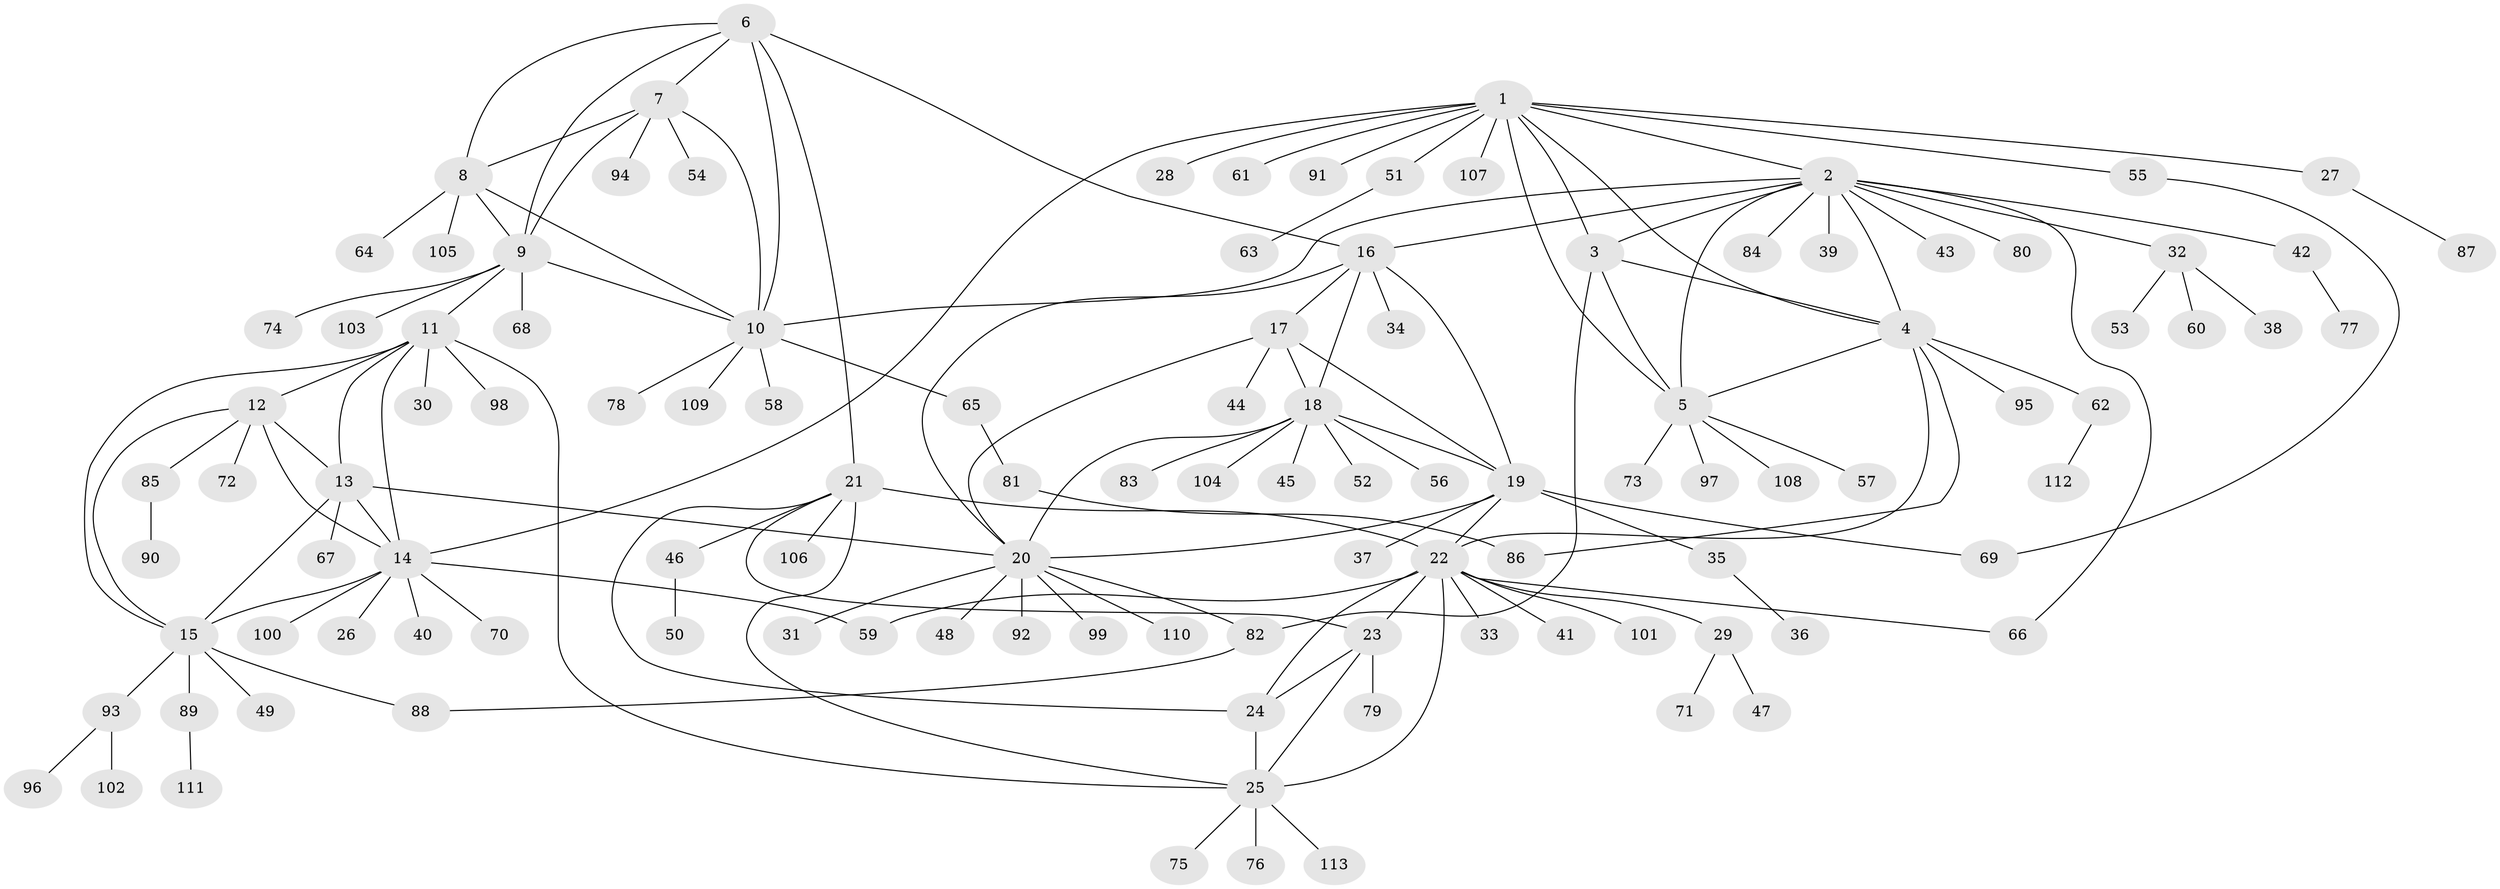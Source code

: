 // coarse degree distribution, {10: 0.033707865168539325, 14: 0.011235955056179775, 8: 0.033707865168539325, 7: 0.033707865168539325, 4: 0.033707865168539325, 6: 0.033707865168539325, 12: 0.011235955056179775, 9: 0.011235955056179775, 1: 0.6853932584269663, 2: 0.10112359550561797, 3: 0.011235955056179775}
// Generated by graph-tools (version 1.1) at 2025/52/02/27/25 19:52:21]
// undirected, 113 vertices, 154 edges
graph export_dot {
graph [start="1"]
  node [color=gray90,style=filled];
  1;
  2;
  3;
  4;
  5;
  6;
  7;
  8;
  9;
  10;
  11;
  12;
  13;
  14;
  15;
  16;
  17;
  18;
  19;
  20;
  21;
  22;
  23;
  24;
  25;
  26;
  27;
  28;
  29;
  30;
  31;
  32;
  33;
  34;
  35;
  36;
  37;
  38;
  39;
  40;
  41;
  42;
  43;
  44;
  45;
  46;
  47;
  48;
  49;
  50;
  51;
  52;
  53;
  54;
  55;
  56;
  57;
  58;
  59;
  60;
  61;
  62;
  63;
  64;
  65;
  66;
  67;
  68;
  69;
  70;
  71;
  72;
  73;
  74;
  75;
  76;
  77;
  78;
  79;
  80;
  81;
  82;
  83;
  84;
  85;
  86;
  87;
  88;
  89;
  90;
  91;
  92;
  93;
  94;
  95;
  96;
  97;
  98;
  99;
  100;
  101;
  102;
  103;
  104;
  105;
  106;
  107;
  108;
  109;
  110;
  111;
  112;
  113;
  1 -- 2;
  1 -- 3;
  1 -- 4;
  1 -- 5;
  1 -- 14;
  1 -- 27;
  1 -- 28;
  1 -- 51;
  1 -- 55;
  1 -- 61;
  1 -- 91;
  1 -- 107;
  2 -- 3;
  2 -- 4;
  2 -- 5;
  2 -- 10;
  2 -- 16;
  2 -- 32;
  2 -- 39;
  2 -- 42;
  2 -- 43;
  2 -- 66;
  2 -- 80;
  2 -- 84;
  3 -- 4;
  3 -- 5;
  3 -- 82;
  4 -- 5;
  4 -- 22;
  4 -- 62;
  4 -- 86;
  4 -- 95;
  5 -- 57;
  5 -- 73;
  5 -- 97;
  5 -- 108;
  6 -- 7;
  6 -- 8;
  6 -- 9;
  6 -- 10;
  6 -- 16;
  6 -- 21;
  7 -- 8;
  7 -- 9;
  7 -- 10;
  7 -- 54;
  7 -- 94;
  8 -- 9;
  8 -- 10;
  8 -- 64;
  8 -- 105;
  9 -- 10;
  9 -- 11;
  9 -- 68;
  9 -- 74;
  9 -- 103;
  10 -- 58;
  10 -- 65;
  10 -- 78;
  10 -- 109;
  11 -- 12;
  11 -- 13;
  11 -- 14;
  11 -- 15;
  11 -- 25;
  11 -- 30;
  11 -- 98;
  12 -- 13;
  12 -- 14;
  12 -- 15;
  12 -- 72;
  12 -- 85;
  13 -- 14;
  13 -- 15;
  13 -- 20;
  13 -- 67;
  14 -- 15;
  14 -- 26;
  14 -- 40;
  14 -- 59;
  14 -- 70;
  14 -- 100;
  15 -- 49;
  15 -- 88;
  15 -- 89;
  15 -- 93;
  16 -- 17;
  16 -- 18;
  16 -- 19;
  16 -- 20;
  16 -- 34;
  17 -- 18;
  17 -- 19;
  17 -- 20;
  17 -- 44;
  18 -- 19;
  18 -- 20;
  18 -- 45;
  18 -- 52;
  18 -- 56;
  18 -- 83;
  18 -- 104;
  19 -- 20;
  19 -- 22;
  19 -- 35;
  19 -- 37;
  19 -- 69;
  20 -- 31;
  20 -- 48;
  20 -- 82;
  20 -- 92;
  20 -- 99;
  20 -- 110;
  21 -- 22;
  21 -- 23;
  21 -- 24;
  21 -- 25;
  21 -- 46;
  21 -- 106;
  22 -- 23;
  22 -- 24;
  22 -- 25;
  22 -- 29;
  22 -- 33;
  22 -- 41;
  22 -- 59;
  22 -- 66;
  22 -- 101;
  23 -- 24;
  23 -- 25;
  23 -- 79;
  24 -- 25;
  25 -- 75;
  25 -- 76;
  25 -- 113;
  27 -- 87;
  29 -- 47;
  29 -- 71;
  32 -- 38;
  32 -- 53;
  32 -- 60;
  35 -- 36;
  42 -- 77;
  46 -- 50;
  51 -- 63;
  55 -- 69;
  62 -- 112;
  65 -- 81;
  81 -- 86;
  82 -- 88;
  85 -- 90;
  89 -- 111;
  93 -- 96;
  93 -- 102;
}
